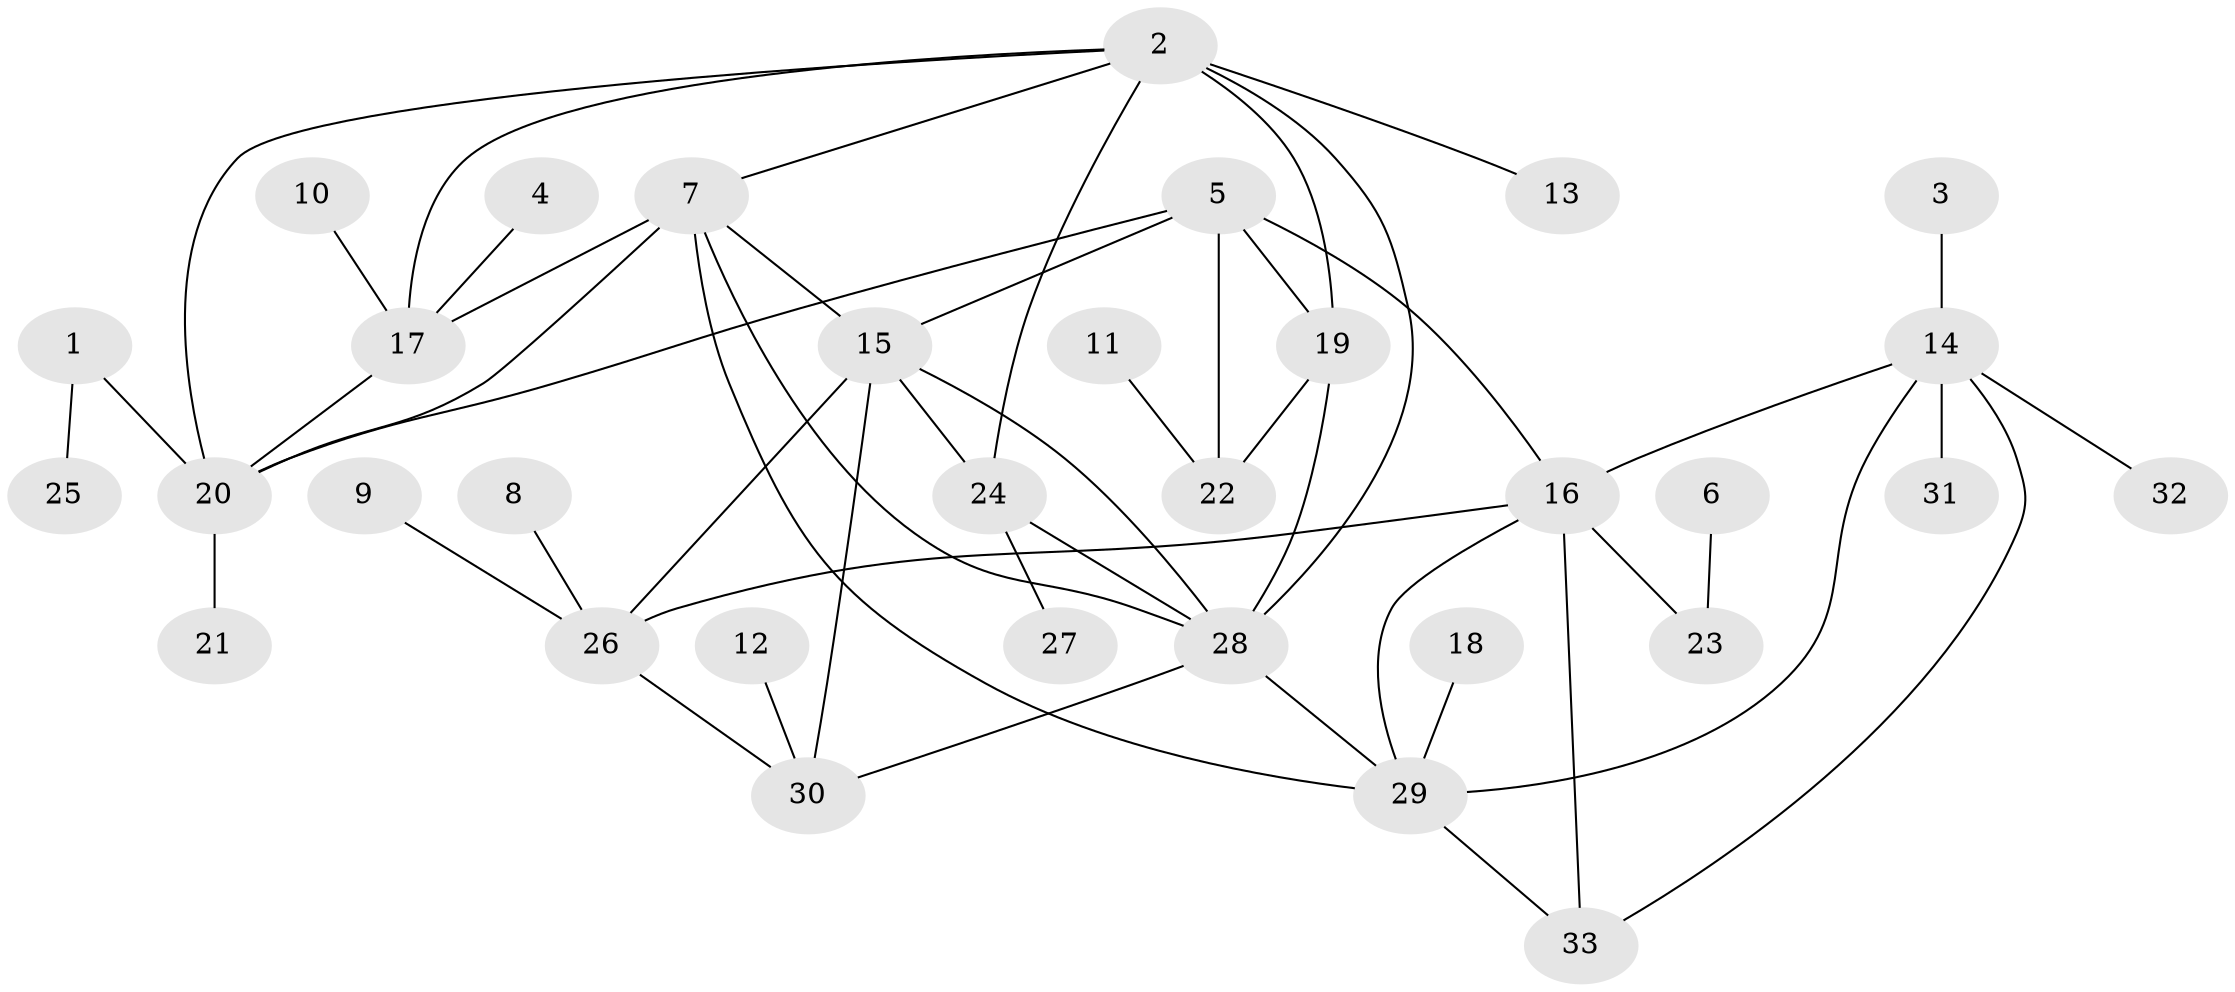 // original degree distribution, {6: 0.04878048780487805, 5: 0.036585365853658534, 8: 0.07317073170731707, 9: 0.024390243902439025, 7: 0.036585365853658534, 4: 0.036585365853658534, 3: 0.04878048780487805, 2: 0.08536585365853659, 1: 0.6097560975609756}
// Generated by graph-tools (version 1.1) at 2025/37/03/04/25 23:37:51]
// undirected, 33 vertices, 51 edges
graph export_dot {
  node [color=gray90,style=filled];
  1;
  2;
  3;
  4;
  5;
  6;
  7;
  8;
  9;
  10;
  11;
  12;
  13;
  14;
  15;
  16;
  17;
  18;
  19;
  20;
  21;
  22;
  23;
  24;
  25;
  26;
  27;
  28;
  29;
  30;
  31;
  32;
  33;
  1 -- 20 [weight=1.0];
  1 -- 25 [weight=1.0];
  2 -- 7 [weight=1.0];
  2 -- 13 [weight=1.0];
  2 -- 17 [weight=1.0];
  2 -- 19 [weight=2.0];
  2 -- 20 [weight=1.0];
  2 -- 24 [weight=2.0];
  2 -- 28 [weight=2.0];
  3 -- 14 [weight=1.0];
  4 -- 17 [weight=1.0];
  5 -- 15 [weight=1.0];
  5 -- 16 [weight=1.0];
  5 -- 19 [weight=2.0];
  5 -- 20 [weight=1.0];
  5 -- 22 [weight=2.0];
  6 -- 23 [weight=1.0];
  7 -- 15 [weight=1.0];
  7 -- 17 [weight=1.0];
  7 -- 20 [weight=1.0];
  7 -- 28 [weight=1.0];
  7 -- 29 [weight=1.0];
  8 -- 26 [weight=1.0];
  9 -- 26 [weight=1.0];
  10 -- 17 [weight=1.0];
  11 -- 22 [weight=1.0];
  12 -- 30 [weight=1.0];
  14 -- 16 [weight=1.0];
  14 -- 29 [weight=1.0];
  14 -- 31 [weight=1.0];
  14 -- 32 [weight=1.0];
  14 -- 33 [weight=1.0];
  15 -- 24 [weight=1.0];
  15 -- 26 [weight=1.0];
  15 -- 28 [weight=1.0];
  15 -- 30 [weight=2.0];
  16 -- 23 [weight=1.0];
  16 -- 26 [weight=1.0];
  16 -- 29 [weight=1.0];
  16 -- 33 [weight=1.0];
  17 -- 20 [weight=1.0];
  18 -- 29 [weight=1.0];
  19 -- 22 [weight=1.0];
  19 -- 28 [weight=1.0];
  20 -- 21 [weight=1.0];
  24 -- 27 [weight=1.0];
  24 -- 28 [weight=1.0];
  26 -- 30 [weight=2.0];
  28 -- 29 [weight=1.0];
  28 -- 30 [weight=1.0];
  29 -- 33 [weight=1.0];
}
